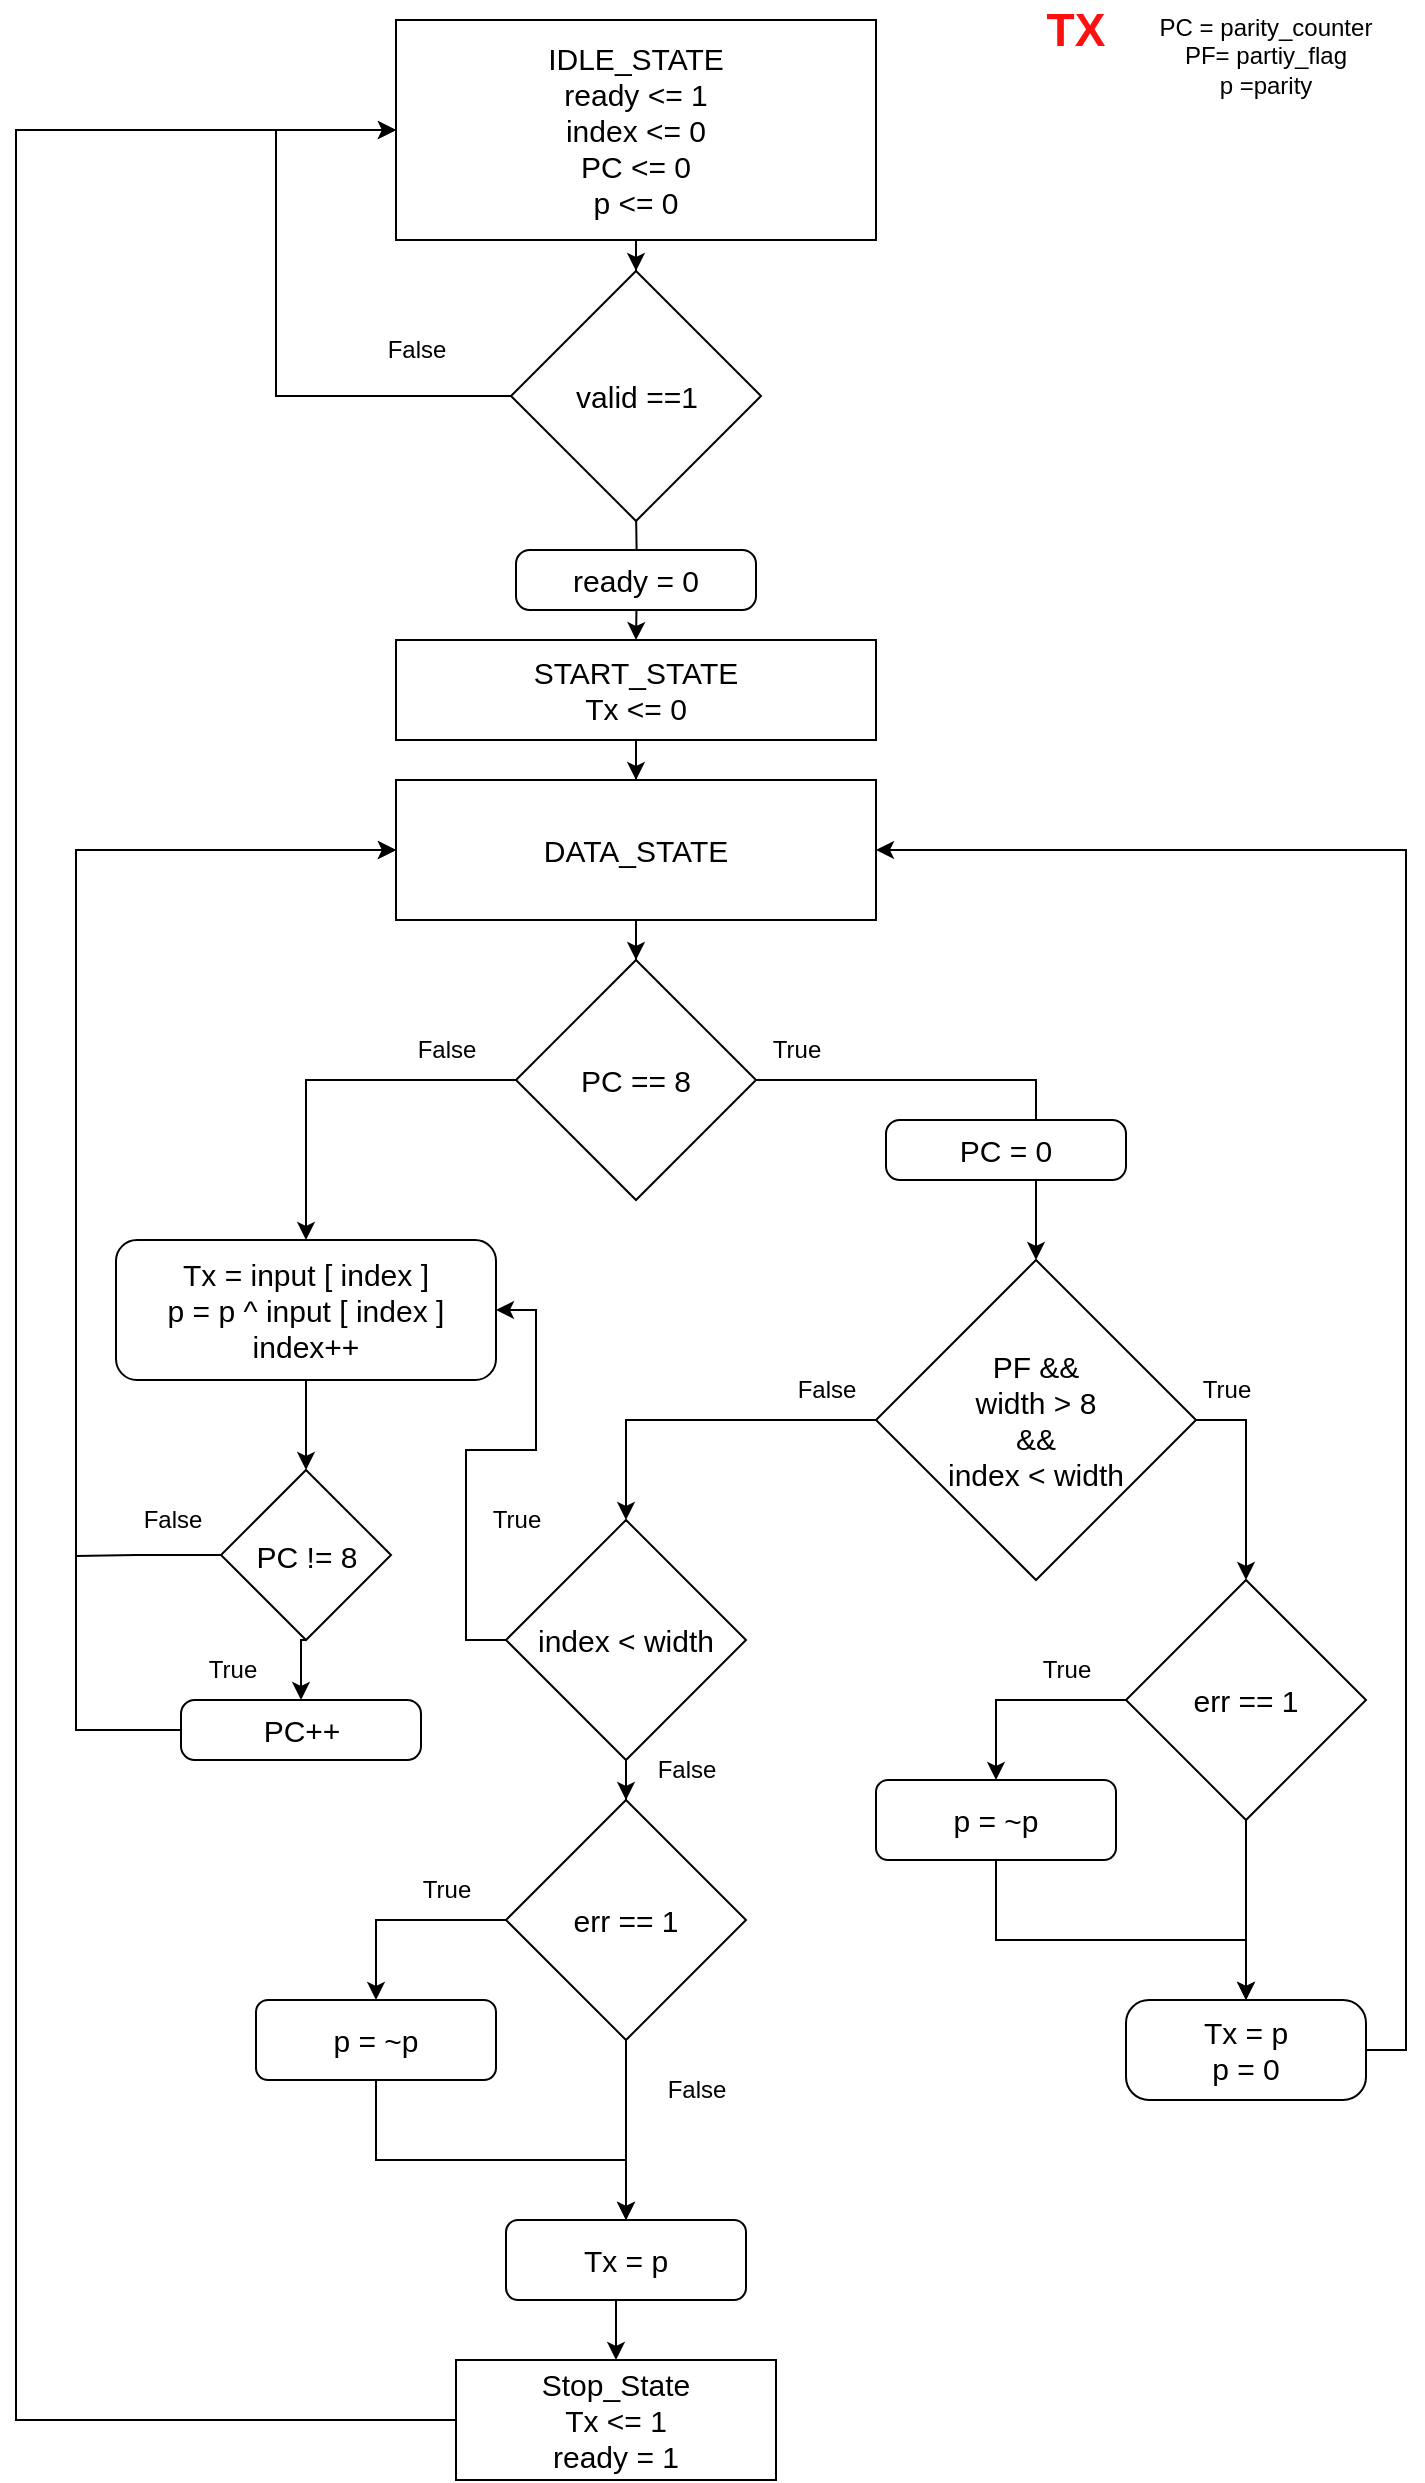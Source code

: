 <mxfile version="28.0.6">
  <diagram name="Page-1" id="z7cECtmw6dsVeSc0IOON">
    <mxGraphModel grid="1" page="1" gridSize="10" guides="1" tooltips="1" connect="1" arrows="1" fold="1" pageScale="1" pageWidth="850" pageHeight="1300" math="0" shadow="0">
      <root>
        <mxCell id="0" />
        <mxCell id="1" parent="0" />
        <mxCell id="wmBod1WYh6RmsWNk_uDL-5" value="" style="edgeStyle=orthogonalEdgeStyle;rounded=0;orthogonalLoop=1;jettySize=auto;html=1;exitX=0.5;exitY=1;exitDx=0;exitDy=0;" edge="1" parent="1" source="wmBod1WYh6RmsWNk_uDL-1" target="wmBod1WYh6RmsWNk_uDL-4">
          <mxGeometry relative="1" as="geometry">
            <mxPoint x="400" y="95" as="sourcePoint" />
          </mxGeometry>
        </mxCell>
        <mxCell id="wmBod1WYh6RmsWNk_uDL-1" value="IDLE_STATE&lt;br&gt;ready &amp;lt;= 1&lt;div&gt;index &amp;lt;= 0&lt;/div&gt;&lt;div&gt;PC &amp;lt;= 0&lt;/div&gt;&lt;div&gt;p &amp;lt;= 0&lt;/div&gt;" style="rounded=0;whiteSpace=wrap;html=1;fontSize=15;" vertex="1" parent="1">
          <mxGeometry x="280" y="30" width="240" height="110" as="geometry" />
        </mxCell>
        <mxCell id="wmBod1WYh6RmsWNk_uDL-2" value="PC = parity_counter&lt;div&gt;PF= partiy_flag&lt;br&gt;&lt;div&gt;p =parity&lt;br&gt;&lt;div&gt;&lt;br&gt;&lt;/div&gt;&lt;/div&gt;&lt;/div&gt;" style="text;html=1;align=center;verticalAlign=middle;whiteSpace=wrap;rounded=0;" vertex="1" parent="1">
          <mxGeometry x="650" y="20" width="130" height="70" as="geometry" />
        </mxCell>
        <mxCell id="wmBod1WYh6RmsWNk_uDL-6" style="edgeStyle=orthogonalEdgeStyle;rounded=0;orthogonalLoop=1;jettySize=auto;html=1;exitX=0;exitY=0.5;exitDx=0;exitDy=0;entryX=0;entryY=0.5;entryDx=0;entryDy=0;" edge="1" parent="1" source="wmBod1WYh6RmsWNk_uDL-4" target="wmBod1WYh6RmsWNk_uDL-1">
          <mxGeometry relative="1" as="geometry">
            <mxPoint x="280.0" y="40" as="targetPoint" />
            <Array as="points">
              <mxPoint x="220" y="218" />
              <mxPoint x="220" y="85" />
            </Array>
          </mxGeometry>
        </mxCell>
        <mxCell id="wmBod1WYh6RmsWNk_uDL-9" value="" style="edgeStyle=orthogonalEdgeStyle;rounded=0;orthogonalLoop=1;jettySize=auto;html=1;" edge="1" parent="1" target="wmBod1WYh6RmsWNk_uDL-8">
          <mxGeometry relative="1" as="geometry">
            <mxPoint x="400" y="275" as="sourcePoint" />
          </mxGeometry>
        </mxCell>
        <mxCell id="wmBod1WYh6RmsWNk_uDL-4" value="valid ==1" style="rhombus;whiteSpace=wrap;html=1;fontSize=15;rounded=0;" vertex="1" parent="1">
          <mxGeometry x="337.5" y="155.5" width="125" height="125" as="geometry" />
        </mxCell>
        <mxCell id="wmBod1WYh6RmsWNk_uDL-7" value="False" style="text;html=1;align=center;verticalAlign=middle;resizable=0;points=[];autosize=1;strokeColor=none;fillColor=none;" vertex="1" parent="1">
          <mxGeometry x="265" y="180" width="50" height="30" as="geometry" />
        </mxCell>
        <mxCell id="wmBod1WYh6RmsWNk_uDL-11" value="" style="edgeStyle=orthogonalEdgeStyle;rounded=0;orthogonalLoop=1;jettySize=auto;html=1;" edge="1" parent="1" source="wmBod1WYh6RmsWNk_uDL-8" target="wmBod1WYh6RmsWNk_uDL-10">
          <mxGeometry relative="1" as="geometry" />
        </mxCell>
        <mxCell id="wmBod1WYh6RmsWNk_uDL-8" value="START_STATE&lt;div&gt;&lt;span style=&quot;background-color: transparent; color: light-dark(rgb(0, 0, 0), rgb(255, 255, 255));&quot;&gt;Tx &amp;lt;= 0&lt;/span&gt;&lt;/div&gt;" style="whiteSpace=wrap;html=1;fontSize=15;rounded=0;" vertex="1" parent="1">
          <mxGeometry x="280" y="340" width="240" height="50" as="geometry" />
        </mxCell>
        <mxCell id="wmBod1WYh6RmsWNk_uDL-13" value="" style="edgeStyle=orthogonalEdgeStyle;rounded=0;orthogonalLoop=1;jettySize=auto;html=1;" edge="1" parent="1" source="wmBod1WYh6RmsWNk_uDL-10" target="wmBod1WYh6RmsWNk_uDL-12">
          <mxGeometry relative="1" as="geometry" />
        </mxCell>
        <mxCell id="wmBod1WYh6RmsWNk_uDL-10" value="DATA_STATE" style="whiteSpace=wrap;html=1;fontSize=15;rounded=0;" vertex="1" parent="1">
          <mxGeometry x="280" y="410" width="240" height="70" as="geometry" />
        </mxCell>
        <mxCell id="wmBod1WYh6RmsWNk_uDL-17" value="" style="edgeStyle=orthogonalEdgeStyle;rounded=0;orthogonalLoop=1;jettySize=auto;html=1;entryX=0.5;entryY=0;entryDx=0;entryDy=0;" edge="1" parent="1" source="wmBod1WYh6RmsWNk_uDL-12" target="wmBod1WYh6RmsWNk_uDL-16">
          <mxGeometry relative="1" as="geometry">
            <mxPoint x="595" y="640" as="targetPoint" />
          </mxGeometry>
        </mxCell>
        <mxCell id="wmBod1WYh6RmsWNk_uDL-56" style="edgeStyle=orthogonalEdgeStyle;rounded=0;orthogonalLoop=1;jettySize=auto;html=1;exitX=0;exitY=0.5;exitDx=0;exitDy=0;entryX=0.5;entryY=0;entryDx=0;entryDy=0;" edge="1" parent="1" source="wmBod1WYh6RmsWNk_uDL-12" target="wmBod1WYh6RmsWNk_uDL-55">
          <mxGeometry relative="1" as="geometry" />
        </mxCell>
        <mxCell id="wmBod1WYh6RmsWNk_uDL-12" value="PC == 8" style="rhombus;whiteSpace=wrap;html=1;fontSize=15;rounded=0;" vertex="1" parent="1">
          <mxGeometry x="340" y="500" width="120" height="120" as="geometry" />
        </mxCell>
        <mxCell id="wmBod1WYh6RmsWNk_uDL-15" value="False" style="text;html=1;align=center;verticalAlign=middle;resizable=0;points=[];autosize=1;strokeColor=none;fillColor=none;" vertex="1" parent="1">
          <mxGeometry x="280" y="530" width="50" height="30" as="geometry" />
        </mxCell>
        <mxCell id="wmBod1WYh6RmsWNk_uDL-27" value="" style="edgeStyle=orthogonalEdgeStyle;rounded=0;orthogonalLoop=1;jettySize=auto;html=1;entryX=0.5;entryY=0;entryDx=0;entryDy=0;exitX=0;exitY=0.5;exitDx=0;exitDy=0;" edge="1" parent="1" source="wmBod1WYh6RmsWNk_uDL-16" target="wmBod1WYh6RmsWNk_uDL-26">
          <mxGeometry relative="1" as="geometry">
            <Array as="points">
              <mxPoint x="395" y="730" />
            </Array>
          </mxGeometry>
        </mxCell>
        <mxCell id="wmBod1WYh6RmsWNk_uDL-72" style="edgeStyle=orthogonalEdgeStyle;rounded=0;orthogonalLoop=1;jettySize=auto;html=1;exitX=1;exitY=0.5;exitDx=0;exitDy=0;entryX=0.5;entryY=0;entryDx=0;entryDy=0;" edge="1" parent="1" source="wmBod1WYh6RmsWNk_uDL-16" target="wmBod1WYh6RmsWNk_uDL-67">
          <mxGeometry relative="1" as="geometry" />
        </mxCell>
        <mxCell id="wmBod1WYh6RmsWNk_uDL-16" value="PF&amp;nbsp;&lt;span style=&quot;background-color: transparent; color: light-dark(rgb(0, 0, 0), rgb(255, 255, 255));&quot;&gt;&amp;amp;&amp;amp;&lt;/span&gt;&lt;div&gt;width &amp;gt; 8&lt;/div&gt;&lt;div&gt;&amp;amp;&amp;amp;&lt;/div&gt;&lt;div&gt;index &amp;lt; width&lt;/div&gt;" style="rhombus;whiteSpace=wrap;html=1;fontSize=15;rounded=0;" vertex="1" parent="1">
          <mxGeometry x="520" y="650" width="160" height="160" as="geometry" />
        </mxCell>
        <mxCell id="wmBod1WYh6RmsWNk_uDL-18" value="True" style="text;html=1;align=center;verticalAlign=middle;resizable=0;points=[];autosize=1;strokeColor=none;fillColor=none;" vertex="1" parent="1">
          <mxGeometry x="455" y="530" width="50" height="30" as="geometry" />
        </mxCell>
        <mxCell id="wmBod1WYh6RmsWNk_uDL-24" value="True" style="text;html=1;align=center;verticalAlign=middle;resizable=0;points=[];autosize=1;strokeColor=none;fillColor=none;" vertex="1" parent="1">
          <mxGeometry x="670" y="700" width="50" height="30" as="geometry" />
        </mxCell>
        <mxCell id="wmBod1WYh6RmsWNk_uDL-32" style="edgeStyle=orthogonalEdgeStyle;rounded=0;orthogonalLoop=1;jettySize=auto;html=1;entryX=0;entryY=0.5;entryDx=0;entryDy=0;exitX=0;exitY=0.5;exitDx=0;exitDy=0;" edge="1" parent="1" source="5-cfP3lDTUgJ2YtXuN8T-2" target="wmBod1WYh6RmsWNk_uDL-10">
          <mxGeometry relative="1" as="geometry">
            <mxPoint x="240" y="460" as="targetPoint" />
            <Array as="points">
              <mxPoint x="150" y="798" />
              <mxPoint x="120" y="798" />
              <mxPoint x="120" y="445" />
            </Array>
            <mxPoint x="150" y="780" as="sourcePoint" />
          </mxGeometry>
        </mxCell>
        <mxCell id="wmBod1WYh6RmsWNk_uDL-38" value="" style="edgeStyle=orthogonalEdgeStyle;rounded=0;orthogonalLoop=1;jettySize=auto;html=1;" edge="1" parent="1" source="wmBod1WYh6RmsWNk_uDL-26" target="wmBod1WYh6RmsWNk_uDL-37">
          <mxGeometry relative="1" as="geometry" />
        </mxCell>
        <mxCell id="wmBod1WYh6RmsWNk_uDL-65" style="edgeStyle=orthogonalEdgeStyle;rounded=0;orthogonalLoop=1;jettySize=auto;html=1;exitX=0;exitY=0.5;exitDx=0;exitDy=0;entryX=1;entryY=0.5;entryDx=0;entryDy=0;" edge="1" parent="1" source="wmBod1WYh6RmsWNk_uDL-26" target="wmBod1WYh6RmsWNk_uDL-55">
          <mxGeometry relative="1" as="geometry" />
        </mxCell>
        <mxCell id="wmBod1WYh6RmsWNk_uDL-26" value="index &amp;lt; width" style="rhombus;whiteSpace=wrap;html=1;fontSize=15;rounded=0;" vertex="1" parent="1">
          <mxGeometry x="335" y="780" width="120" height="120" as="geometry" />
        </mxCell>
        <mxCell id="wmBod1WYh6RmsWNk_uDL-28" value="False" style="text;html=1;align=center;verticalAlign=middle;resizable=0;points=[];autosize=1;strokeColor=none;fillColor=none;" vertex="1" parent="1">
          <mxGeometry x="470" y="700" width="50" height="30" as="geometry" />
        </mxCell>
        <mxCell id="wmBod1WYh6RmsWNk_uDL-33" value="True" style="text;html=1;align=center;verticalAlign=middle;resizable=0;points=[];autosize=1;strokeColor=none;fillColor=none;" vertex="1" parent="1">
          <mxGeometry x="315" y="765" width="50" height="30" as="geometry" />
        </mxCell>
        <mxCell id="wmBod1WYh6RmsWNk_uDL-36" value="False" style="text;html=1;align=center;verticalAlign=middle;resizable=0;points=[];autosize=1;strokeColor=none;fillColor=none;" vertex="1" parent="1">
          <mxGeometry x="400" y="890" width="50" height="30" as="geometry" />
        </mxCell>
        <mxCell id="wmBod1WYh6RmsWNk_uDL-40" value="" style="edgeStyle=orthogonalEdgeStyle;rounded=0;orthogonalLoop=1;jettySize=auto;html=1;entryX=0.5;entryY=0;entryDx=0;entryDy=0;" edge="1" parent="1" source="wmBod1WYh6RmsWNk_uDL-37" target="wmBod1WYh6RmsWNk_uDL-39">
          <mxGeometry relative="1" as="geometry" />
        </mxCell>
        <mxCell id="wmBod1WYh6RmsWNk_uDL-62" style="edgeStyle=orthogonalEdgeStyle;rounded=0;orthogonalLoop=1;jettySize=auto;html=1;exitX=0.5;exitY=1;exitDx=0;exitDy=0;entryX=0.5;entryY=0;entryDx=0;entryDy=0;" edge="1" parent="1" source="wmBod1WYh6RmsWNk_uDL-37" target="wmBod1WYh6RmsWNk_uDL-41">
          <mxGeometry relative="1" as="geometry" />
        </mxCell>
        <mxCell id="wmBod1WYh6RmsWNk_uDL-37" value="err == 1" style="rhombus;whiteSpace=wrap;html=1;fontSize=15;rounded=0;" vertex="1" parent="1">
          <mxGeometry x="335" y="920" width="120" height="120" as="geometry" />
        </mxCell>
        <mxCell id="wmBod1WYh6RmsWNk_uDL-63" style="edgeStyle=orthogonalEdgeStyle;rounded=0;orthogonalLoop=1;jettySize=auto;html=1;entryX=0.5;entryY=0;entryDx=0;entryDy=0;" edge="1" parent="1" source="wmBod1WYh6RmsWNk_uDL-39" target="wmBod1WYh6RmsWNk_uDL-41">
          <mxGeometry relative="1" as="geometry">
            <Array as="points">
              <mxPoint x="270" y="1100" />
              <mxPoint x="395" y="1100" />
            </Array>
          </mxGeometry>
        </mxCell>
        <mxCell id="wmBod1WYh6RmsWNk_uDL-39" value="p = ~p" style="whiteSpace=wrap;html=1;fontSize=15;rounded=1;" vertex="1" parent="1">
          <mxGeometry x="210" y="1020" width="120" height="40" as="geometry" />
        </mxCell>
        <mxCell id="wmBod1WYh6RmsWNk_uDL-64" style="edgeStyle=orthogonalEdgeStyle;rounded=0;orthogonalLoop=1;jettySize=auto;html=1;exitX=0.5;exitY=1;exitDx=0;exitDy=0;entryX=0.5;entryY=0;entryDx=0;entryDy=0;" edge="1" parent="1" source="wmBod1WYh6RmsWNk_uDL-41" target="wmBod1WYh6RmsWNk_uDL-45">
          <mxGeometry relative="1" as="geometry" />
        </mxCell>
        <mxCell id="wmBod1WYh6RmsWNk_uDL-41" value="Tx = p" style="whiteSpace=wrap;html=1;fontSize=15;rounded=1;" vertex="1" parent="1">
          <mxGeometry x="335" y="1130" width="120" height="40" as="geometry" />
        </mxCell>
        <mxCell id="wmBod1WYh6RmsWNk_uDL-44" style="edgeStyle=orthogonalEdgeStyle;rounded=0;orthogonalLoop=1;jettySize=auto;html=1;exitX=0.5;exitY=1;exitDx=0;exitDy=0;" edge="1" parent="1" source="wmBod1WYh6RmsWNk_uDL-41" target="wmBod1WYh6RmsWNk_uDL-41">
          <mxGeometry relative="1" as="geometry" />
        </mxCell>
        <mxCell id="wmBod1WYh6RmsWNk_uDL-47" style="edgeStyle=orthogonalEdgeStyle;rounded=0;orthogonalLoop=1;jettySize=auto;html=1;entryX=0;entryY=0.5;entryDx=0;entryDy=0;" edge="1" parent="1" source="wmBod1WYh6RmsWNk_uDL-45" target="wmBod1WYh6RmsWNk_uDL-1">
          <mxGeometry relative="1" as="geometry">
            <Array as="points">
              <mxPoint x="90" y="1230" />
              <mxPoint x="90" y="85" />
            </Array>
          </mxGeometry>
        </mxCell>
        <mxCell id="wmBod1WYh6RmsWNk_uDL-45" value="Stop_State&lt;div&gt;Tx &amp;lt;= 1&lt;/div&gt;&lt;div&gt;ready = 1&lt;/div&gt;" style="whiteSpace=wrap;html=1;fontSize=15;rounded=0;" vertex="1" parent="1">
          <mxGeometry x="310" y="1200" width="160" height="60" as="geometry" />
        </mxCell>
        <mxCell id="wmBod1WYh6RmsWNk_uDL-48" value="True" style="text;html=1;align=center;verticalAlign=middle;resizable=0;points=[];autosize=1;strokeColor=none;fillColor=none;" vertex="1" parent="1">
          <mxGeometry x="280" y="950" width="50" height="30" as="geometry" />
        </mxCell>
        <mxCell id="wmBod1WYh6RmsWNk_uDL-49" value="False" style="text;html=1;align=center;verticalAlign=middle;resizable=0;points=[];autosize=1;strokeColor=none;fillColor=none;" vertex="1" parent="1">
          <mxGeometry x="405" y="1050" width="50" height="30" as="geometry" />
        </mxCell>
        <mxCell id="wmBod1WYh6RmsWNk_uDL-50" value="&lt;b&gt;&lt;font style=&quot;color: rgb(255, 16, 16); font-size: 23px;&quot;&gt;TX&lt;/font&gt;&lt;/b&gt;" style="text;html=1;align=center;verticalAlign=middle;whiteSpace=wrap;rounded=0;" vertex="1" parent="1">
          <mxGeometry x="590" y="20" width="60" height="30" as="geometry" />
        </mxCell>
        <mxCell id="5-cfP3lDTUgJ2YtXuN8T-3" style="edgeStyle=orthogonalEdgeStyle;rounded=0;orthogonalLoop=1;jettySize=auto;html=1;exitX=0.5;exitY=1;exitDx=0;exitDy=0;entryX=0.5;entryY=0;entryDx=0;entryDy=0;" edge="1" parent="1" source="wmBod1WYh6RmsWNk_uDL-55" target="5-cfP3lDTUgJ2YtXuN8T-2">
          <mxGeometry relative="1" as="geometry" />
        </mxCell>
        <mxCell id="wmBod1WYh6RmsWNk_uDL-55" value="&lt;div style=&quot;font-size: 15px;&quot;&gt;Tx = input [ index ]&lt;/div&gt;&lt;div style=&quot;font-size: 15px;&quot;&gt;p = p ^ input [ index ]&lt;/div&gt;&lt;div style=&quot;font-size: 15px;&quot;&gt;index++&lt;/div&gt;" style="whiteSpace=wrap;html=1;rounded=1;" vertex="1" parent="1">
          <mxGeometry x="140" y="640" width="190" height="70" as="geometry" />
        </mxCell>
        <mxCell id="wmBod1WYh6RmsWNk_uDL-59" value="&lt;div&gt;PC = 0&lt;/div&gt;" style="whiteSpace=wrap;html=1;fontSize=15;rounded=1;arcSize=23;" vertex="1" parent="1">
          <mxGeometry x="525" y="580" width="120" height="30" as="geometry" />
        </mxCell>
        <mxCell id="wmBod1WYh6RmsWNk_uDL-66" value="" style="edgeStyle=orthogonalEdgeStyle;rounded=0;orthogonalLoop=1;jettySize=auto;html=1;entryX=0.5;entryY=0;entryDx=0;entryDy=0;" edge="1" parent="1" source="wmBod1WYh6RmsWNk_uDL-67" target="wmBod1WYh6RmsWNk_uDL-69">
          <mxGeometry relative="1" as="geometry" />
        </mxCell>
        <mxCell id="wmBod1WYh6RmsWNk_uDL-73" style="edgeStyle=orthogonalEdgeStyle;rounded=0;orthogonalLoop=1;jettySize=auto;html=1;exitX=0.5;exitY=1;exitDx=0;exitDy=0;entryX=0.5;entryY=0;entryDx=0;entryDy=0;" edge="1" parent="1" source="wmBod1WYh6RmsWNk_uDL-67" target="wmBod1WYh6RmsWNk_uDL-71">
          <mxGeometry relative="1" as="geometry" />
        </mxCell>
        <mxCell id="wmBod1WYh6RmsWNk_uDL-67" value="err == 1" style="rhombus;whiteSpace=wrap;html=1;fontSize=15;rounded=0;" vertex="1" parent="1">
          <mxGeometry x="645" y="810" width="120" height="120" as="geometry" />
        </mxCell>
        <mxCell id="wmBod1WYh6RmsWNk_uDL-68" style="edgeStyle=orthogonalEdgeStyle;rounded=0;orthogonalLoop=1;jettySize=auto;html=1;entryX=0.5;entryY=0;entryDx=0;entryDy=0;" edge="1" parent="1" source="wmBod1WYh6RmsWNk_uDL-69">
          <mxGeometry relative="1" as="geometry">
            <mxPoint x="705" y="1020" as="targetPoint" />
            <Array as="points">
              <mxPoint x="580" y="990" />
              <mxPoint x="705" y="990" />
            </Array>
          </mxGeometry>
        </mxCell>
        <mxCell id="wmBod1WYh6RmsWNk_uDL-69" value="p = ~p" style="whiteSpace=wrap;html=1;fontSize=15;rounded=1;" vertex="1" parent="1">
          <mxGeometry x="520" y="910" width="120" height="40" as="geometry" />
        </mxCell>
        <mxCell id="wmBod1WYh6RmsWNk_uDL-70" value="True" style="text;html=1;align=center;verticalAlign=middle;resizable=0;points=[];autosize=1;strokeColor=none;fillColor=none;" vertex="1" parent="1">
          <mxGeometry x="590" y="840" width="50" height="30" as="geometry" />
        </mxCell>
        <mxCell id="wmBod1WYh6RmsWNk_uDL-74" style="edgeStyle=orthogonalEdgeStyle;rounded=0;orthogonalLoop=1;jettySize=auto;html=1;exitX=1;exitY=0.5;exitDx=0;exitDy=0;entryX=1;entryY=0.5;entryDx=0;entryDy=0;" edge="1" parent="1" source="wmBod1WYh6RmsWNk_uDL-71" target="wmBod1WYh6RmsWNk_uDL-10">
          <mxGeometry relative="1" as="geometry">
            <mxPoint x="810" y="590" as="targetPoint" />
          </mxGeometry>
        </mxCell>
        <mxCell id="wmBod1WYh6RmsWNk_uDL-71" value="Tx = p&lt;div&gt;&lt;span style=&quot;background-color: transparent; color: light-dark(rgb(0, 0, 0), rgb(255, 255, 255));&quot;&gt;p = 0&lt;/span&gt;&lt;/div&gt;" style="whiteSpace=wrap;html=1;fontSize=15;rounded=1;arcSize=23;" vertex="1" parent="1">
          <mxGeometry x="645" y="1020" width="120" height="50" as="geometry" />
        </mxCell>
        <mxCell id="5-cfP3lDTUgJ2YtXuN8T-1" value="&lt;div&gt;ready = 0&lt;/div&gt;" style="whiteSpace=wrap;html=1;fontSize=15;rounded=1;arcSize=23;" vertex="1" parent="1">
          <mxGeometry x="340" y="295" width="120" height="30" as="geometry" />
        </mxCell>
        <mxCell id="5-cfP3lDTUgJ2YtXuN8T-6" style="edgeStyle=orthogonalEdgeStyle;rounded=0;orthogonalLoop=1;jettySize=auto;html=1;exitX=0.5;exitY=1;exitDx=0;exitDy=0;entryX=0.5;entryY=0;entryDx=0;entryDy=0;" edge="1" parent="1" source="5-cfP3lDTUgJ2YtXuN8T-2" target="5-cfP3lDTUgJ2YtXuN8T-5">
          <mxGeometry relative="1" as="geometry" />
        </mxCell>
        <mxCell id="5-cfP3lDTUgJ2YtXuN8T-2" value="PC != 8" style="rhombus;whiteSpace=wrap;html=1;fontSize=15;rounded=0;" vertex="1" parent="1">
          <mxGeometry x="192.5" y="755" width="85" height="85" as="geometry" />
        </mxCell>
        <mxCell id="5-cfP3lDTUgJ2YtXuN8T-7" style="edgeStyle=orthogonalEdgeStyle;rounded=0;orthogonalLoop=1;jettySize=auto;html=1;entryX=0;entryY=0.5;entryDx=0;entryDy=0;" edge="1" parent="1" source="5-cfP3lDTUgJ2YtXuN8T-5" target="wmBod1WYh6RmsWNk_uDL-10">
          <mxGeometry relative="1" as="geometry">
            <mxPoint x="110" y="300" as="targetPoint" />
            <Array as="points">
              <mxPoint x="120" y="885" />
              <mxPoint x="120" y="445" />
            </Array>
          </mxGeometry>
        </mxCell>
        <mxCell id="5-cfP3lDTUgJ2YtXuN8T-5" value="PC++" style="whiteSpace=wrap;html=1;fontSize=15;rounded=1;arcSize=23;" vertex="1" parent="1">
          <mxGeometry x="172.5" y="870" width="120" height="30" as="geometry" />
        </mxCell>
        <mxCell id="5-cfP3lDTUgJ2YtXuN8T-10" value="True" style="text;html=1;align=center;verticalAlign=middle;resizable=0;points=[];autosize=1;strokeColor=none;fillColor=none;" vertex="1" parent="1">
          <mxGeometry x="172.5" y="840" width="50" height="30" as="geometry" />
        </mxCell>
        <mxCell id="5-cfP3lDTUgJ2YtXuN8T-11" value="False" style="text;html=1;align=center;verticalAlign=middle;resizable=0;points=[];autosize=1;strokeColor=none;fillColor=none;" vertex="1" parent="1">
          <mxGeometry x="142.5" y="765" width="50" height="30" as="geometry" />
        </mxCell>
      </root>
    </mxGraphModel>
  </diagram>
</mxfile>
